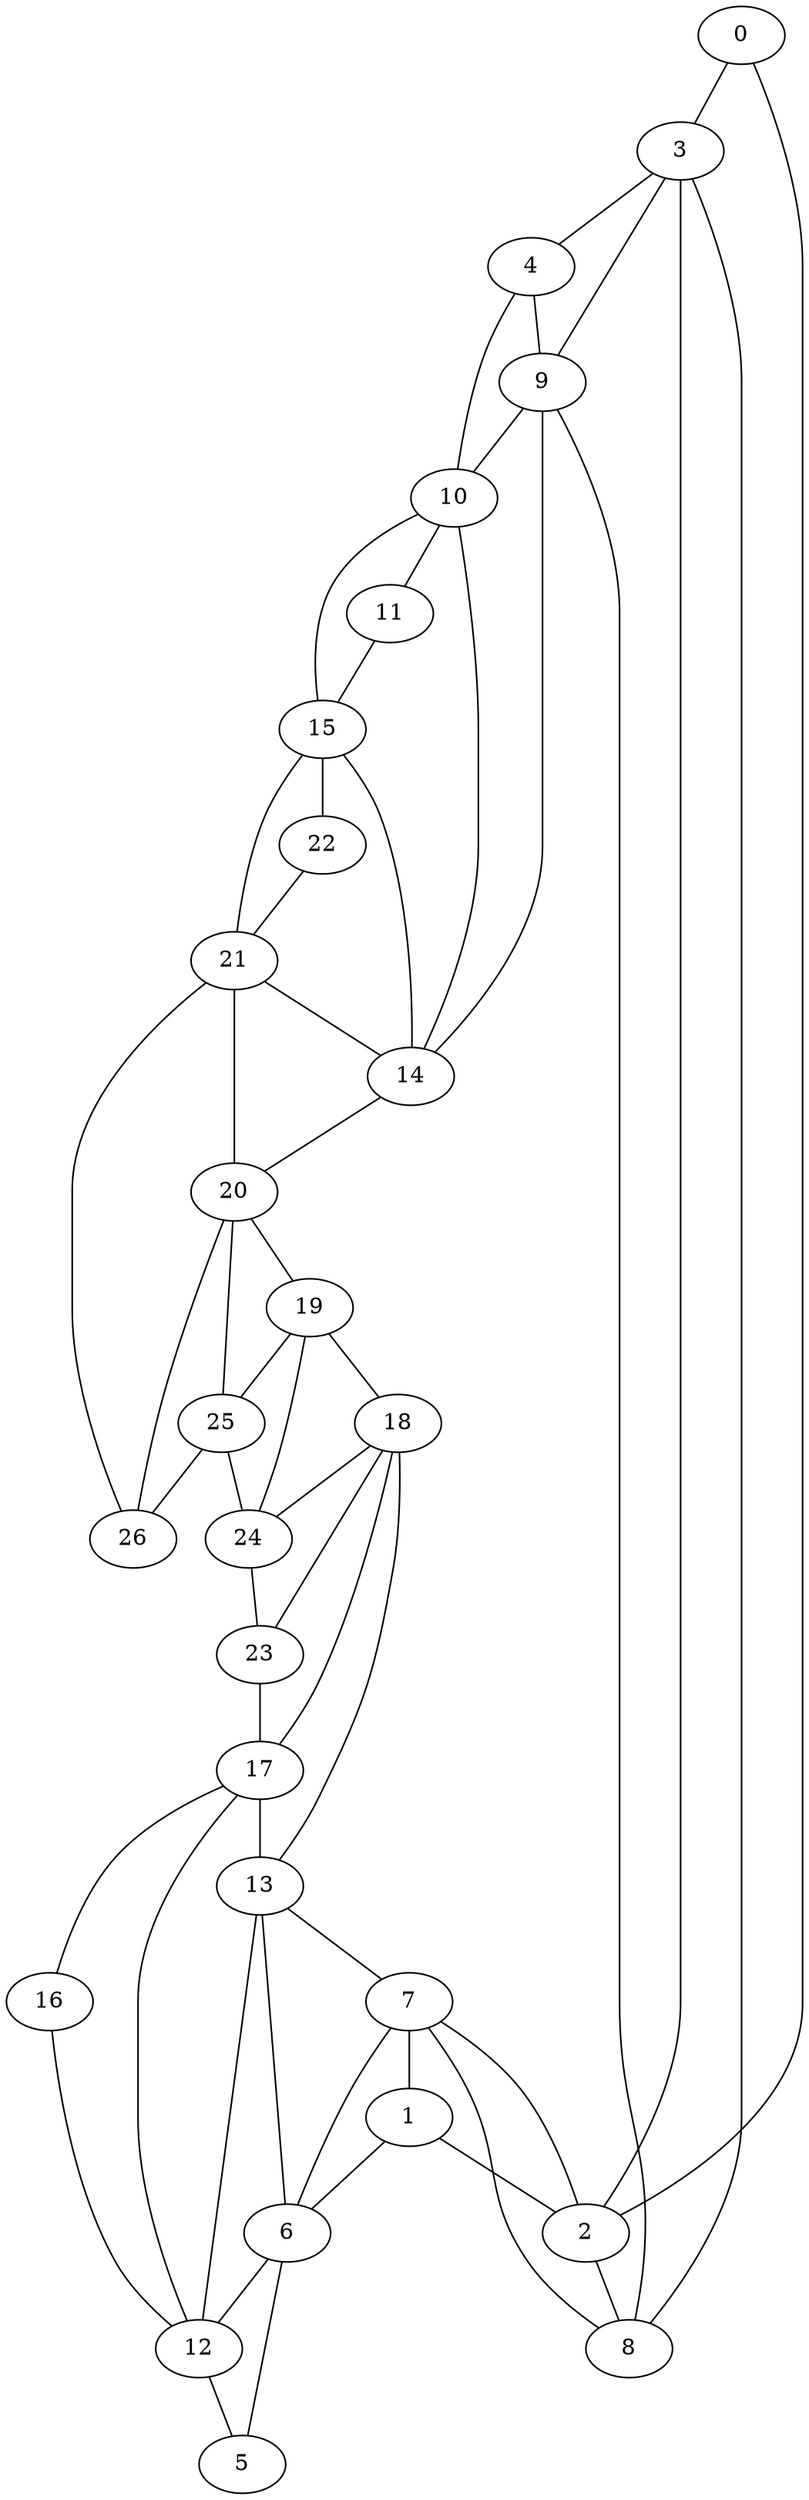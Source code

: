 graph G {
0[v_in_cycle=0];
1[v_in_cycle=1];
2[v_in_cycle=1];
3[v_in_cycle=1];
4[v_in_cycle=1];
5[v_in_cycle=1];
6[v_in_cycle=1];
7[v_in_cycle=1];
8[v_in_cycle=1];
9[v_in_cycle=1];
10[v_in_cycle=1];
11[v_in_cycle=1];
12[v_in_cycle=1];
13[v_in_cycle=1];
14[v_in_cycle=1];
15[v_in_cycle=1];
16[v_in_cycle=1];
17[v_in_cycle=1];
18[v_in_cycle=1];
19[v_in_cycle=1];
20[v_in_cycle=1];
21[v_in_cycle=1];
22[v_in_cycle=1];
23[v_in_cycle=1];
24[v_in_cycle=1];
25[v_in_cycle=1];
26[v_in_cycle=1];

1--2--8--3--4--9--14--10--11--15--22--21--26--20--25--24--19--18--23--17--16--12--5--6--13--7--1[e_in_cycle=1];
1--6--12--17--13--18--24--23[e_in_cycle=0];
12--13[e_in_cycle=0];
17--18[e_in_cycle=0];
4--10--15--21--14--20--19--25--26[e_in_cycle=0];
14--15[e_in_cycle=0];
20--21[e_in_cycle=0];
6--7--8--9--10[e_in_cycle=0];
7--2--0--3--9[e_in_cycle=0];
2--3[e_in_cycle=0];
}
